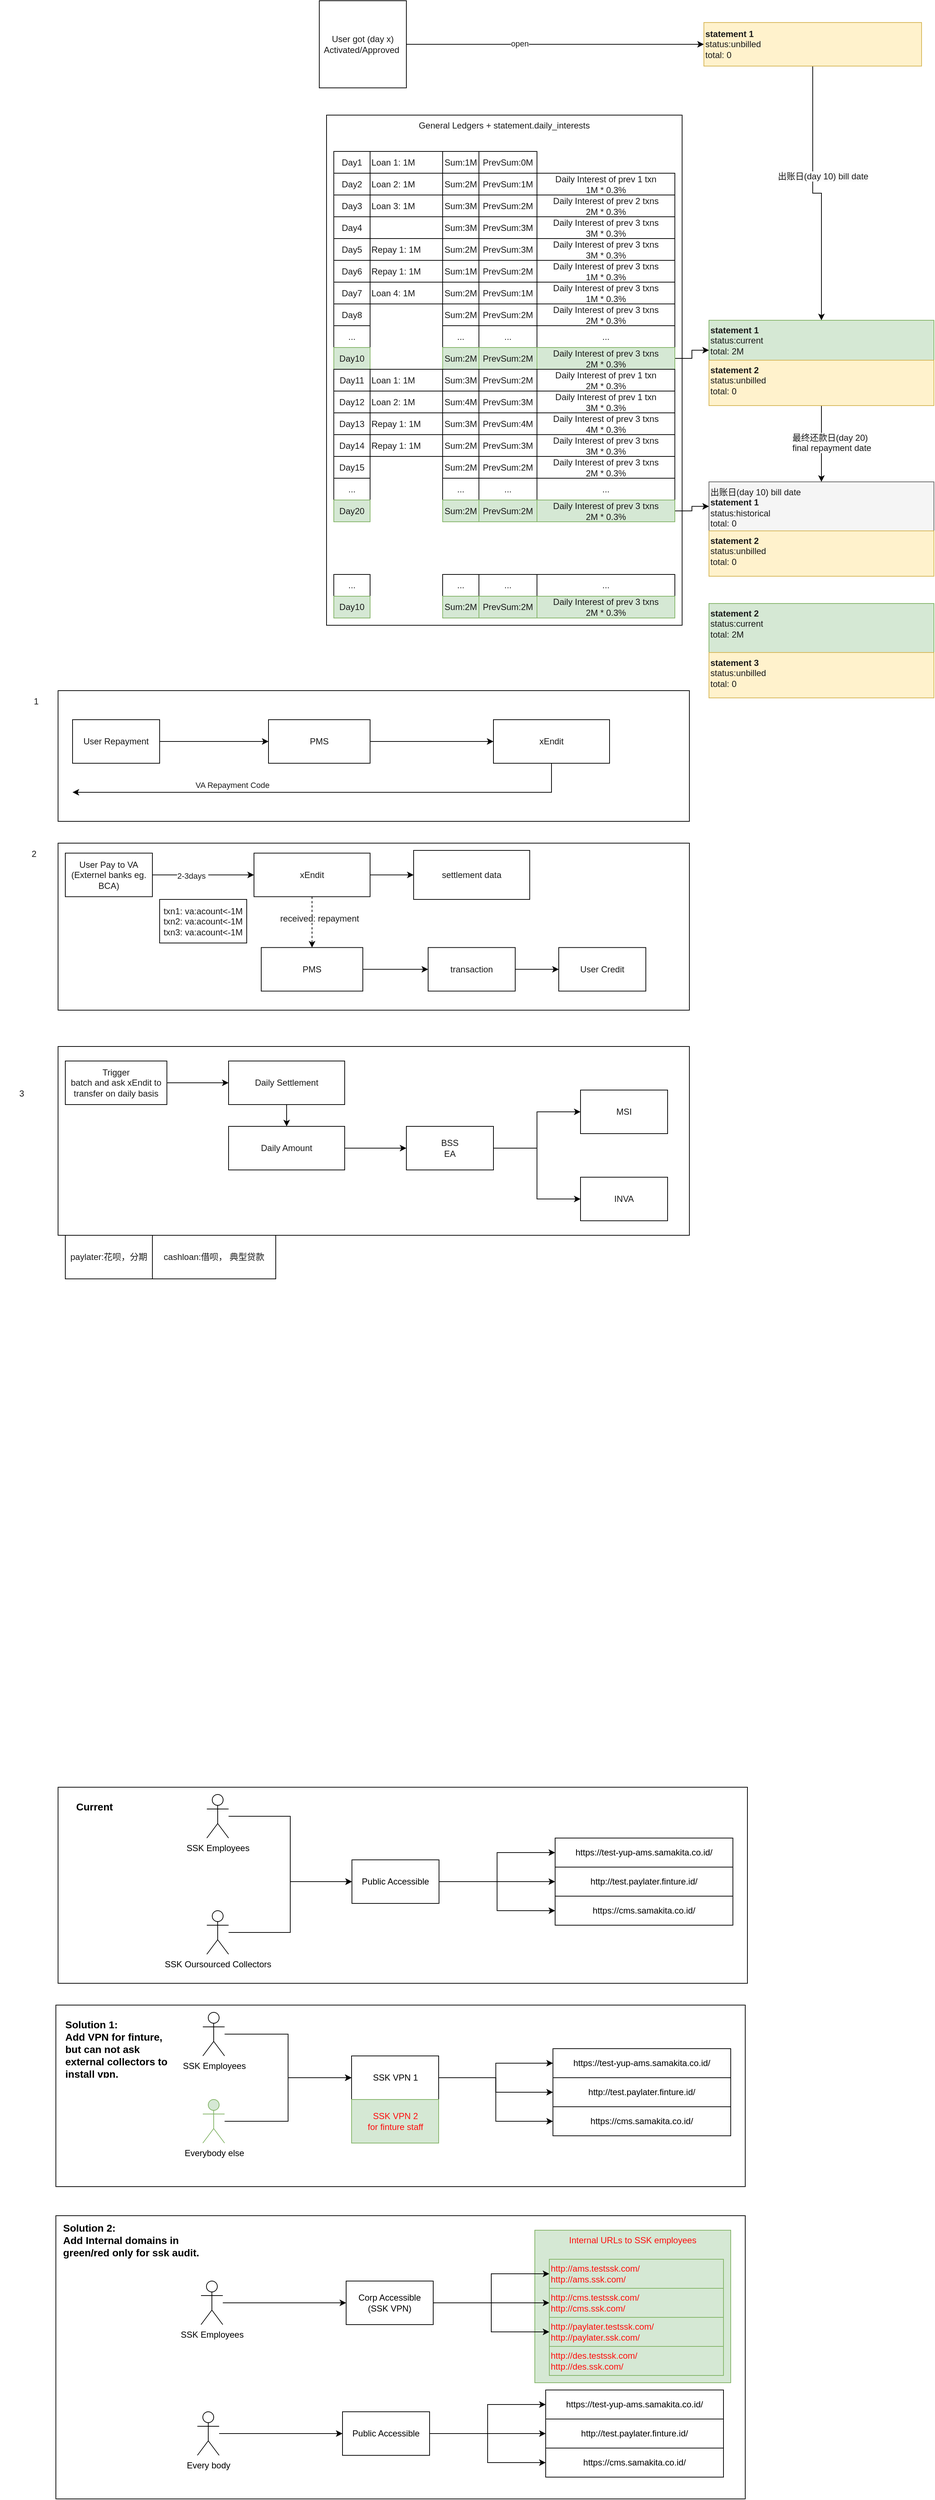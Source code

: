 <mxfile version="20.8.16" type="device"><diagram name="第 1 页" id="YEApqR5_GmRDQHJ61ETa"><mxGraphModel dx="1819" dy="674" grid="1" gridSize="10" guides="1" tooltips="1" connect="1" arrows="1" fold="1" page="1" pageScale="1" pageWidth="827" pageHeight="1169" math="0" shadow="0"><root><mxCell id="0"/><mxCell id="1" parent="0"/><mxCell id="aNzDeS0OT-54WsJPZR7f-44" value="" style="rounded=0;whiteSpace=wrap;html=1;" parent="1" vertex="1"><mxGeometry x="-383" y="3050" width="950" height="390" as="geometry"/></mxCell><mxCell id="aNzDeS0OT-54WsJPZR7f-43" value="" style="rounded=0;whiteSpace=wrap;html=1;" parent="1" vertex="1"><mxGeometry x="-383" y="2760" width="950" height="250" as="geometry"/></mxCell><mxCell id="aNzDeS0OT-54WsJPZR7f-42" value="" style="rounded=0;whiteSpace=wrap;html=1;" parent="1" vertex="1"><mxGeometry x="-380" y="2460" width="950" height="270" as="geometry"/></mxCell><mxCell id="aNzDeS0OT-54WsJPZR7f-20" value="&lt;font color=&quot;#ff0d0d&quot;&gt;Internal URLs to SSK employees&lt;/font&gt;" style="rounded=0;whiteSpace=wrap;html=1;verticalAlign=top;fillColor=#d5e8d4;strokeColor=#82b366;" parent="1" vertex="1"><mxGeometry x="277" y="3070" width="270" height="210" as="geometry"/></mxCell><mxCell id="EwHbNG8B8IP0iOQS-w7A-205" value="" style="rounded=0;whiteSpace=wrap;html=1;fontColor=#1A1A1A;" parent="1" vertex="1"><mxGeometry x="-380" y="1440" width="870" height="260" as="geometry"/></mxCell><mxCell id="EwHbNG8B8IP0iOQS-w7A-204" value="" style="rounded=0;whiteSpace=wrap;html=1;fontColor=#1A1A1A;" parent="1" vertex="1"><mxGeometry x="-380" y="1160" width="870" height="230" as="geometry"/></mxCell><mxCell id="EwHbNG8B8IP0iOQS-w7A-203" value="" style="rounded=0;whiteSpace=wrap;html=1;fontColor=#1A1A1A;" parent="1" vertex="1"><mxGeometry x="-380" y="950" width="870" height="180" as="geometry"/></mxCell><mxCell id="EwHbNG8B8IP0iOQS-w7A-64" value="General Ledgers +&amp;nbsp;statement.daily_interests" style="rounded=0;whiteSpace=wrap;html=1;verticalAlign=top;fontColor=#1A1A1A;" parent="1" vertex="1"><mxGeometry x="-10" y="157.5" width="490" height="702.5" as="geometry"/></mxCell><mxCell id="EwHbNG8B8IP0iOQS-w7A-1" value="Loan 1: 1M" style="rounded=0;whiteSpace=wrap;html=1;align=left;fontColor=#1A1A1A;" parent="1" vertex="1"><mxGeometry x="50" y="207.5" width="100" height="30" as="geometry"/></mxCell><mxCell id="EwHbNG8B8IP0iOQS-w7A-13" value="" style="edgeStyle=orthogonalEdgeStyle;rounded=0;orthogonalLoop=1;jettySize=auto;html=1;fontColor=#1A1A1A;" parent="1" source="EwHbNG8B8IP0iOQS-w7A-14" target="EwHbNG8B8IP0iOQS-w7A-15" edge="1"><mxGeometry relative="1" as="geometry"/></mxCell><mxCell id="EwHbNG8B8IP0iOQS-w7A-24" value="open" style="edgeLabel;html=1;align=center;verticalAlign=middle;resizable=0;points=[];fontColor=#1A1A1A;" parent="EwHbNG8B8IP0iOQS-w7A-13" vertex="1" connectable="0"><mxGeometry x="-0.24" y="1" relative="1" as="geometry"><mxPoint as="offset"/></mxGeometry></mxCell><mxCell id="EwHbNG8B8IP0iOQS-w7A-14" value="User got (day x) Activated/Approved&amp;nbsp;" style="rounded=0;whiteSpace=wrap;html=1;fontColor=#1A1A1A;" parent="1" vertex="1"><mxGeometry x="-20" width="120" height="120" as="geometry"/></mxCell><mxCell id="EwHbNG8B8IP0iOQS-w7A-157" style="edgeStyle=orthogonalEdgeStyle;rounded=0;orthogonalLoop=1;jettySize=auto;html=1;strokeWidth=1;fontColor=#1A1A1A;" parent="1" source="EwHbNG8B8IP0iOQS-w7A-15" target="EwHbNG8B8IP0iOQS-w7A-16" edge="1"><mxGeometry relative="1" as="geometry"/></mxCell><mxCell id="EwHbNG8B8IP0iOQS-w7A-15" value="&lt;b&gt;statement 1&lt;br&gt;&lt;/b&gt;status:unbilled&lt;br&gt;total: 0" style="whiteSpace=wrap;html=1;rounded=0;align=left;fillColor=#fff2cc;strokeColor=#d6b656;fontColor=#1A1A1A;" parent="1" vertex="1"><mxGeometry x="510" y="30" width="300" height="60" as="geometry"/></mxCell><mxCell id="EwHbNG8B8IP0iOQS-w7A-16" value="&lt;b&gt;statement 1&lt;/b&gt;&lt;br&gt;status:current&lt;br&gt;total: 2M" style="whiteSpace=wrap;html=1;rounded=0;align=left;verticalAlign=top;fillColor=#d5e8d4;strokeColor=#82b366;fontColor=#1A1A1A;" parent="1" vertex="1"><mxGeometry x="517" y="440" width="310" height="55" as="geometry"/></mxCell><mxCell id="EwHbNG8B8IP0iOQS-w7A-39" value="Loan 2: 1M" style="rounded=0;whiteSpace=wrap;html=1;align=left;fontColor=#1A1A1A;" parent="1" vertex="1"><mxGeometry x="50" y="237.5" width="100" height="30" as="geometry"/></mxCell><mxCell id="EwHbNG8B8IP0iOQS-w7A-40" value="Loan 3: 1M" style="rounded=0;whiteSpace=wrap;html=1;align=left;fontColor=#1A1A1A;" parent="1" vertex="1"><mxGeometry x="50" y="267.5" width="100" height="30" as="geometry"/></mxCell><mxCell id="EwHbNG8B8IP0iOQS-w7A-42" value="Daily Interest of prev 1 txn&lt;br&gt;1M * 0.3%" style="rounded=0;whiteSpace=wrap;html=1;fontColor=#1A1A1A;" parent="1" vertex="1"><mxGeometry x="280" y="237.5" width="190" height="30" as="geometry"/></mxCell><mxCell id="EwHbNG8B8IP0iOQS-w7A-43" value="Daily Interest of prev 2 txns&lt;br&gt;2M * 0.3%" style="rounded=0;whiteSpace=wrap;html=1;fontColor=#1A1A1A;" parent="1" vertex="1"><mxGeometry x="280" y="267.5" width="190" height="30" as="geometry"/></mxCell><mxCell id="EwHbNG8B8IP0iOQS-w7A-44" value="Daily Interest of prev 3 txns&lt;br&gt;3M * 0.3%" style="rounded=0;whiteSpace=wrap;html=1;fontColor=#1A1A1A;" parent="1" vertex="1"><mxGeometry x="280" y="297.5" width="190" height="30" as="geometry"/></mxCell><mxCell id="EwHbNG8B8IP0iOQS-w7A-45" value="Repay 1: 1M" style="rounded=0;whiteSpace=wrap;html=1;align=left;fontColor=#1A1A1A;" parent="1" vertex="1"><mxGeometry x="50" y="327.5" width="100" height="30" as="geometry"/></mxCell><mxCell id="EwHbNG8B8IP0iOQS-w7A-46" value="Daily Interest of prev 3 txns&lt;br&gt;3M * 0.3%" style="rounded=0;whiteSpace=wrap;html=1;fontColor=#1A1A1A;" parent="1" vertex="1"><mxGeometry x="280" y="327.5" width="190" height="30" as="geometry"/></mxCell><mxCell id="EwHbNG8B8IP0iOQS-w7A-47" value="Repay 1: 1M" style="rounded=0;whiteSpace=wrap;html=1;align=left;fontColor=#1A1A1A;" parent="1" vertex="1"><mxGeometry x="50" y="357.5" width="100" height="30" as="geometry"/></mxCell><mxCell id="EwHbNG8B8IP0iOQS-w7A-48" value="Daily Interest of prev 3 txns&lt;br&gt;1M * 0.3%" style="rounded=0;whiteSpace=wrap;html=1;fontColor=#1A1A1A;" parent="1" vertex="1"><mxGeometry x="280" y="357.5" width="190" height="30" as="geometry"/></mxCell><mxCell id="EwHbNG8B8IP0iOQS-w7A-49" value="Loan 4: 1M" style="rounded=0;whiteSpace=wrap;html=1;align=left;fontColor=#1A1A1A;" parent="1" vertex="1"><mxGeometry x="50" y="387.5" width="100" height="30" as="geometry"/></mxCell><mxCell id="EwHbNG8B8IP0iOQS-w7A-50" value="Daily Interest of prev 3 txns&lt;br&gt;1M * 0.3%" style="rounded=0;whiteSpace=wrap;html=1;fontColor=#1A1A1A;" parent="1" vertex="1"><mxGeometry x="280" y="387.5" width="190" height="30" as="geometry"/></mxCell><mxCell id="EwHbNG8B8IP0iOQS-w7A-51" value="Daily Interest of prev 3 txns&lt;br&gt;2M * 0.3%" style="rounded=0;whiteSpace=wrap;html=1;fontColor=#1A1A1A;" parent="1" vertex="1"><mxGeometry x="280" y="417.5" width="190" height="30" as="geometry"/></mxCell><mxCell id="EwHbNG8B8IP0iOQS-w7A-52" value="Day1" style="rounded=0;whiteSpace=wrap;html=1;fontColor=#1A1A1A;" parent="1" vertex="1"><mxGeometry y="207.5" width="50" height="30" as="geometry"/></mxCell><mxCell id="EwHbNG8B8IP0iOQS-w7A-53" value="Day2" style="rounded=0;whiteSpace=wrap;html=1;fontColor=#1A1A1A;" parent="1" vertex="1"><mxGeometry y="237.5" width="50" height="30" as="geometry"/></mxCell><mxCell id="EwHbNG8B8IP0iOQS-w7A-54" value="Day3" style="rounded=0;whiteSpace=wrap;html=1;fontColor=#1A1A1A;" parent="1" vertex="1"><mxGeometry y="267.5" width="50" height="30" as="geometry"/></mxCell><mxCell id="EwHbNG8B8IP0iOQS-w7A-57" value="Day4" style="rounded=0;whiteSpace=wrap;html=1;fontColor=#1A1A1A;" parent="1" vertex="1"><mxGeometry y="297.5" width="50" height="30" as="geometry"/></mxCell><mxCell id="EwHbNG8B8IP0iOQS-w7A-58" value="Day5" style="rounded=0;whiteSpace=wrap;html=1;fontColor=#1A1A1A;" parent="1" vertex="1"><mxGeometry y="327.5" width="50" height="30" as="geometry"/></mxCell><mxCell id="EwHbNG8B8IP0iOQS-w7A-59" value="Day6" style="rounded=0;whiteSpace=wrap;html=1;fontColor=#1A1A1A;" parent="1" vertex="1"><mxGeometry y="357.5" width="50" height="30" as="geometry"/></mxCell><mxCell id="EwHbNG8B8IP0iOQS-w7A-60" value="Day7" style="rounded=0;whiteSpace=wrap;html=1;fontColor=#1A1A1A;" parent="1" vertex="1"><mxGeometry y="387.5" width="50" height="30" as="geometry"/></mxCell><mxCell id="EwHbNG8B8IP0iOQS-w7A-61" value="Day8" style="rounded=0;whiteSpace=wrap;html=1;fontColor=#1A1A1A;" parent="1" vertex="1"><mxGeometry y="417.5" width="50" height="30" as="geometry"/></mxCell><mxCell id="EwHbNG8B8IP0iOQS-w7A-62" value="..." style="rounded=0;whiteSpace=wrap;html=1;fontColor=#1A1A1A;" parent="1" vertex="1"><mxGeometry x="280" y="447.5" width="190" height="30" as="geometry"/></mxCell><mxCell id="EwHbNG8B8IP0iOQS-w7A-63" value="..." style="rounded=0;whiteSpace=wrap;html=1;fontColor=#1A1A1A;" parent="1" vertex="1"><mxGeometry y="447.5" width="50" height="30" as="geometry"/></mxCell><mxCell id="EwHbNG8B8IP0iOQS-w7A-65" value="Sum:1M" style="rounded=0;whiteSpace=wrap;html=1;fontColor=#1A1A1A;" parent="1" vertex="1"><mxGeometry x="150" y="207.5" width="50" height="30" as="geometry"/></mxCell><mxCell id="EwHbNG8B8IP0iOQS-w7A-66" value="Sum:2M" style="rounded=0;whiteSpace=wrap;html=1;fontColor=#1A1A1A;" parent="1" vertex="1"><mxGeometry x="150" y="237.5" width="50" height="30" as="geometry"/></mxCell><mxCell id="EwHbNG8B8IP0iOQS-w7A-67" value="Sum:3M" style="rounded=0;whiteSpace=wrap;html=1;fontColor=#1A1A1A;" parent="1" vertex="1"><mxGeometry x="150" y="267.5" width="50" height="30" as="geometry"/></mxCell><mxCell id="EwHbNG8B8IP0iOQS-w7A-68" value="Sum:2M" style="rounded=0;whiteSpace=wrap;html=1;fontColor=#1A1A1A;" parent="1" vertex="1"><mxGeometry x="150" y="327.5" width="50" height="30" as="geometry"/></mxCell><mxCell id="EwHbNG8B8IP0iOQS-w7A-69" value="Sum:1M" style="rounded=0;whiteSpace=wrap;html=1;fontColor=#1A1A1A;" parent="1" vertex="1"><mxGeometry x="150" y="357.5" width="50" height="30" as="geometry"/></mxCell><mxCell id="EwHbNG8B8IP0iOQS-w7A-70" value="Sum:2M" style="rounded=0;whiteSpace=wrap;html=1;fontColor=#1A1A1A;" parent="1" vertex="1"><mxGeometry x="150" y="387.5" width="50" height="30" as="geometry"/></mxCell><mxCell id="EwHbNG8B8IP0iOQS-w7A-71" value="PrevSum:1M" style="rounded=0;whiteSpace=wrap;html=1;fontColor=#1A1A1A;" parent="1" vertex="1"><mxGeometry x="200" y="237.5" width="80" height="30" as="geometry"/></mxCell><mxCell id="EwHbNG8B8IP0iOQS-w7A-72" value="PrevSum:0M" style="rounded=0;whiteSpace=wrap;html=1;fontColor=#1A1A1A;" parent="1" vertex="1"><mxGeometry x="200" y="207.5" width="80" height="30" as="geometry"/></mxCell><mxCell id="EwHbNG8B8IP0iOQS-w7A-73" value="PrevSum:2M" style="rounded=0;whiteSpace=wrap;html=1;fontColor=#1A1A1A;" parent="1" vertex="1"><mxGeometry x="200" y="267.5" width="80" height="30" as="geometry"/></mxCell><mxCell id="EwHbNG8B8IP0iOQS-w7A-74" value="PrevSum:3M" style="rounded=0;whiteSpace=wrap;html=1;fontColor=#1A1A1A;" parent="1" vertex="1"><mxGeometry x="200" y="297.5" width="80" height="30" as="geometry"/></mxCell><mxCell id="EwHbNG8B8IP0iOQS-w7A-75" value="PrevSum:3M" style="rounded=0;whiteSpace=wrap;html=1;fontColor=#1A1A1A;" parent="1" vertex="1"><mxGeometry x="200" y="327.5" width="80" height="30" as="geometry"/></mxCell><mxCell id="EwHbNG8B8IP0iOQS-w7A-76" value="PrevSum:2M" style="rounded=0;whiteSpace=wrap;html=1;fontColor=#1A1A1A;" parent="1" vertex="1"><mxGeometry x="200" y="357.5" width="80" height="30" as="geometry"/></mxCell><mxCell id="EwHbNG8B8IP0iOQS-w7A-77" value="PrevSum:1M" style="rounded=0;whiteSpace=wrap;html=1;fontColor=#1A1A1A;" parent="1" vertex="1"><mxGeometry x="200" y="387.5" width="80" height="30" as="geometry"/></mxCell><mxCell id="EwHbNG8B8IP0iOQS-w7A-78" value="Sum:2M" style="rounded=0;whiteSpace=wrap;html=1;fontColor=#1A1A1A;" parent="1" vertex="1"><mxGeometry x="150" y="417.5" width="50" height="30" as="geometry"/></mxCell><mxCell id="EwHbNG8B8IP0iOQS-w7A-79" value="..." style="rounded=0;whiteSpace=wrap;html=1;fontColor=#1A1A1A;" parent="1" vertex="1"><mxGeometry x="150" y="447.5" width="50" height="30" as="geometry"/></mxCell><mxCell id="EwHbNG8B8IP0iOQS-w7A-80" value="PrevSum:2M" style="rounded=0;whiteSpace=wrap;html=1;fontColor=#1A1A1A;" parent="1" vertex="1"><mxGeometry x="200" y="417.5" width="80" height="30" as="geometry"/></mxCell><mxCell id="EwHbNG8B8IP0iOQS-w7A-81" value="..." style="rounded=0;whiteSpace=wrap;html=1;fontColor=#1A1A1A;" parent="1" vertex="1"><mxGeometry x="200" y="447.5" width="80" height="30" as="geometry"/></mxCell><mxCell id="EwHbNG8B8IP0iOQS-w7A-82" value="Sum:3M" style="rounded=0;whiteSpace=wrap;html=1;fontColor=#1A1A1A;" parent="1" vertex="1"><mxGeometry x="150" y="297.5" width="50" height="30" as="geometry"/></mxCell><mxCell id="EwHbNG8B8IP0iOQS-w7A-88" style="edgeStyle=orthogonalEdgeStyle;rounded=0;orthogonalLoop=1;jettySize=auto;html=1;entryX=0;entryY=0.75;entryDx=0;entryDy=0;strokeWidth=1;fontColor=#1A1A1A;" parent="1" source="EwHbNG8B8IP0iOQS-w7A-83" target="EwHbNG8B8IP0iOQS-w7A-16" edge="1"><mxGeometry relative="1" as="geometry"/></mxCell><mxCell id="EwHbNG8B8IP0iOQS-w7A-83" value="Daily Interest of prev 3 txns&lt;br&gt;2M * 0.3%" style="rounded=0;whiteSpace=wrap;html=1;fillColor=#d5e8d4;strokeColor=#82b366;fontColor=#1A1A1A;" parent="1" vertex="1"><mxGeometry x="280" y="477.5" width="190" height="30" as="geometry"/></mxCell><mxCell id="EwHbNG8B8IP0iOQS-w7A-84" value="Day10" style="rounded=0;whiteSpace=wrap;html=1;fillColor=#d5e8d4;strokeColor=#82b366;fontColor=#1A1A1A;" parent="1" vertex="1"><mxGeometry y="477.5" width="50" height="30" as="geometry"/></mxCell><mxCell id="EwHbNG8B8IP0iOQS-w7A-85" value="Sum:2M" style="rounded=0;whiteSpace=wrap;html=1;fillColor=#d5e8d4;strokeColor=#82b366;fontColor=#1A1A1A;" parent="1" vertex="1"><mxGeometry x="150" y="477.5" width="50" height="30" as="geometry"/></mxCell><mxCell id="EwHbNG8B8IP0iOQS-w7A-86" value="PrevSum:2M" style="rounded=0;whiteSpace=wrap;html=1;fillColor=#d5e8d4;strokeColor=#82b366;fontColor=#1A1A1A;" parent="1" vertex="1"><mxGeometry x="200" y="477.5" width="80" height="30" as="geometry"/></mxCell><mxCell id="EwHbNG8B8IP0iOQS-w7A-158" style="edgeStyle=orthogonalEdgeStyle;rounded=0;orthogonalLoop=1;jettySize=auto;html=1;entryX=0.5;entryY=0;entryDx=0;entryDy=0;strokeWidth=1;fontColor=#1A1A1A;" parent="1" source="EwHbNG8B8IP0iOQS-w7A-87" target="EwHbNG8B8IP0iOQS-w7A-153" edge="1"><mxGeometry relative="1" as="geometry"/></mxCell><mxCell id="EwHbNG8B8IP0iOQS-w7A-87" value="&lt;b&gt;statement 2&lt;/b&gt;&lt;br&gt;status:unbilled&lt;br&gt;total: 0" style="whiteSpace=wrap;html=1;rounded=0;align=left;verticalAlign=top;fillColor=#fff2cc;strokeColor=#d6b656;fontColor=#1A1A1A;" parent="1" vertex="1"><mxGeometry x="517" y="495" width="310" height="62.5" as="geometry"/></mxCell><mxCell id="EwHbNG8B8IP0iOQS-w7A-89" value="Loan 1: 1M" style="rounded=0;whiteSpace=wrap;html=1;align=left;fontColor=#1A1A1A;" parent="1" vertex="1"><mxGeometry x="50" y="507.5" width="100" height="30" as="geometry"/></mxCell><mxCell id="EwHbNG8B8IP0iOQS-w7A-90" value="Loan 2: 1M" style="rounded=0;whiteSpace=wrap;html=1;align=left;fontColor=#1A1A1A;" parent="1" vertex="1"><mxGeometry x="50" y="537.5" width="100" height="30" as="geometry"/></mxCell><mxCell id="EwHbNG8B8IP0iOQS-w7A-92" value="Daily Interest of prev 1 txn&lt;br&gt;3M * 0.3%" style="rounded=0;whiteSpace=wrap;html=1;fontColor=#1A1A1A;" parent="1" vertex="1"><mxGeometry x="280" y="537.5" width="190" height="30" as="geometry"/></mxCell><mxCell id="EwHbNG8B8IP0iOQS-w7A-95" value="Repay 1: 1M" style="rounded=0;whiteSpace=wrap;html=1;align=left;fontColor=#1A1A1A;" parent="1" vertex="1"><mxGeometry x="50" y="567.5" width="100" height="30" as="geometry"/></mxCell><mxCell id="EwHbNG8B8IP0iOQS-w7A-96" value="Daily Interest of prev 3 txns&lt;br&gt;4M * 0.3%" style="rounded=0;whiteSpace=wrap;html=1;fontColor=#1A1A1A;" parent="1" vertex="1"><mxGeometry x="280" y="567.5" width="190" height="30" as="geometry"/></mxCell><mxCell id="EwHbNG8B8IP0iOQS-w7A-97" value="Repay 1: 1M" style="rounded=0;whiteSpace=wrap;html=1;align=left;fontColor=#1A1A1A;" parent="1" vertex="1"><mxGeometry x="50" y="597.5" width="100" height="30" as="geometry"/></mxCell><mxCell id="EwHbNG8B8IP0iOQS-w7A-98" value="Daily Interest of prev 3 txns&lt;br&gt;3M * 0.3%" style="rounded=0;whiteSpace=wrap;html=1;fontColor=#1A1A1A;" parent="1" vertex="1"><mxGeometry x="280" y="597.5" width="190" height="30" as="geometry"/></mxCell><mxCell id="EwHbNG8B8IP0iOQS-w7A-102" value="Day11" style="rounded=0;whiteSpace=wrap;html=1;fontColor=#1A1A1A;" parent="1" vertex="1"><mxGeometry y="507.5" width="50" height="30" as="geometry"/></mxCell><mxCell id="EwHbNG8B8IP0iOQS-w7A-103" value="Day12" style="rounded=0;whiteSpace=wrap;html=1;fontColor=#1A1A1A;" parent="1" vertex="1"><mxGeometry y="537.5" width="50" height="30" as="geometry"/></mxCell><mxCell id="EwHbNG8B8IP0iOQS-w7A-106" value="Day13" style="rounded=0;whiteSpace=wrap;html=1;fontColor=#1A1A1A;" parent="1" vertex="1"><mxGeometry y="567.5" width="50" height="30" as="geometry"/></mxCell><mxCell id="EwHbNG8B8IP0iOQS-w7A-107" value="Day14" style="rounded=0;whiteSpace=wrap;html=1;fontColor=#1A1A1A;" parent="1" vertex="1"><mxGeometry y="597.5" width="50" height="30" as="geometry"/></mxCell><mxCell id="EwHbNG8B8IP0iOQS-w7A-112" value="Sum:3M" style="rounded=0;whiteSpace=wrap;html=1;fontColor=#1A1A1A;" parent="1" vertex="1"><mxGeometry x="150" y="507.5" width="50" height="30" as="geometry"/></mxCell><mxCell id="EwHbNG8B8IP0iOQS-w7A-113" value="Sum:4M" style="rounded=0;whiteSpace=wrap;html=1;fontColor=#1A1A1A;" parent="1" vertex="1"><mxGeometry x="150" y="537.5" width="50" height="30" as="geometry"/></mxCell><mxCell id="EwHbNG8B8IP0iOQS-w7A-115" value="Sum:3M" style="rounded=0;whiteSpace=wrap;html=1;fontColor=#1A1A1A;" parent="1" vertex="1"><mxGeometry x="150" y="567.5" width="50" height="30" as="geometry"/></mxCell><mxCell id="EwHbNG8B8IP0iOQS-w7A-116" value="Sum:2M" style="rounded=0;whiteSpace=wrap;html=1;fontColor=#1A1A1A;" parent="1" vertex="1"><mxGeometry x="150" y="597.5" width="50" height="30" as="geometry"/></mxCell><mxCell id="EwHbNG8B8IP0iOQS-w7A-118" value="PrevSum:3M" style="rounded=0;whiteSpace=wrap;html=1;fontColor=#1A1A1A;" parent="1" vertex="1"><mxGeometry x="200" y="537.5" width="80" height="30" as="geometry"/></mxCell><mxCell id="EwHbNG8B8IP0iOQS-w7A-119" value="PrevSum:2M" style="rounded=0;whiteSpace=wrap;html=1;fontColor=#1A1A1A;" parent="1" vertex="1"><mxGeometry x="200" y="507.5" width="80" height="30" as="geometry"/></mxCell><mxCell id="EwHbNG8B8IP0iOQS-w7A-122" value="PrevSum:4M" style="rounded=0;whiteSpace=wrap;html=1;fontColor=#1A1A1A;" parent="1" vertex="1"><mxGeometry x="200" y="567.5" width="80" height="30" as="geometry"/></mxCell><mxCell id="EwHbNG8B8IP0iOQS-w7A-123" value="PrevSum:3M" style="rounded=0;whiteSpace=wrap;html=1;fontColor=#1A1A1A;" parent="1" vertex="1"><mxGeometry x="200" y="597.5" width="80" height="30" as="geometry"/></mxCell><mxCell id="EwHbNG8B8IP0iOQS-w7A-134" value="Daily Interest of prev 1 txn&lt;br&gt;2M * 0.3%" style="rounded=0;whiteSpace=wrap;html=1;fontColor=#1A1A1A;" parent="1" vertex="1"><mxGeometry x="280" y="507.5" width="190" height="30" as="geometry"/></mxCell><mxCell id="EwHbNG8B8IP0iOQS-w7A-135" value="Day15" style="rounded=0;whiteSpace=wrap;html=1;fontColor=#1A1A1A;" parent="1" vertex="1"><mxGeometry y="627.5" width="50" height="30" as="geometry"/></mxCell><mxCell id="EwHbNG8B8IP0iOQS-w7A-136" value="Daily Interest of prev 3 txns&lt;br&gt;2M * 0.3%" style="rounded=0;whiteSpace=wrap;html=1;fontColor=#1A1A1A;" parent="1" vertex="1"><mxGeometry x="280" y="627.5" width="190" height="30" as="geometry"/></mxCell><mxCell id="EwHbNG8B8IP0iOQS-w7A-137" value="Sum:2M" style="rounded=0;whiteSpace=wrap;html=1;fontColor=#1A1A1A;" parent="1" vertex="1"><mxGeometry x="150" y="627.5" width="50" height="30" as="geometry"/></mxCell><mxCell id="EwHbNG8B8IP0iOQS-w7A-138" value="PrevSum:2M" style="rounded=0;whiteSpace=wrap;html=1;fontColor=#1A1A1A;" parent="1" vertex="1"><mxGeometry x="200" y="627.5" width="80" height="30" as="geometry"/></mxCell><mxCell id="EwHbNG8B8IP0iOQS-w7A-143" value="..." style="rounded=0;whiteSpace=wrap;html=1;fontColor=#1A1A1A;" parent="1" vertex="1"><mxGeometry x="280" y="657.5" width="190" height="30" as="geometry"/></mxCell><mxCell id="EwHbNG8B8IP0iOQS-w7A-144" value="..." style="rounded=0;whiteSpace=wrap;html=1;fontColor=#1A1A1A;" parent="1" vertex="1"><mxGeometry y="657.5" width="50" height="30" as="geometry"/></mxCell><mxCell id="EwHbNG8B8IP0iOQS-w7A-145" value="..." style="rounded=0;whiteSpace=wrap;html=1;fontColor=#1A1A1A;" parent="1" vertex="1"><mxGeometry x="150" y="657.5" width="50" height="30" as="geometry"/></mxCell><mxCell id="EwHbNG8B8IP0iOQS-w7A-146" value="..." style="rounded=0;whiteSpace=wrap;html=1;fontColor=#1A1A1A;" parent="1" vertex="1"><mxGeometry x="200" y="657.5" width="80" height="30" as="geometry"/></mxCell><mxCell id="EwHbNG8B8IP0iOQS-w7A-154" style="edgeStyle=orthogonalEdgeStyle;rounded=0;orthogonalLoop=1;jettySize=auto;html=1;entryX=0;entryY=0.5;entryDx=0;entryDy=0;strokeWidth=1;fontColor=#1A1A1A;" parent="1" source="EwHbNG8B8IP0iOQS-w7A-147" target="EwHbNG8B8IP0iOQS-w7A-153" edge="1"><mxGeometry relative="1" as="geometry"/></mxCell><mxCell id="EwHbNG8B8IP0iOQS-w7A-147" value="Daily Interest of prev 3 txns&lt;br&gt;2M * 0.3%" style="rounded=0;whiteSpace=wrap;html=1;fillColor=#d5e8d4;strokeColor=#82b366;fontColor=#1A1A1A;" parent="1" vertex="1"><mxGeometry x="280" y="687.5" width="190" height="30" as="geometry"/></mxCell><mxCell id="EwHbNG8B8IP0iOQS-w7A-148" value="Day20" style="rounded=0;whiteSpace=wrap;html=1;fillColor=#d5e8d4;strokeColor=#82b366;fontColor=#1A1A1A;" parent="1" vertex="1"><mxGeometry y="687.5" width="50" height="30" as="geometry"/></mxCell><mxCell id="EwHbNG8B8IP0iOQS-w7A-149" value="Sum:2M" style="rounded=0;whiteSpace=wrap;html=1;fillColor=#d5e8d4;strokeColor=#82b366;fontColor=#1A1A1A;" parent="1" vertex="1"><mxGeometry x="150" y="687.5" width="50" height="30" as="geometry"/></mxCell><mxCell id="EwHbNG8B8IP0iOQS-w7A-150" value="PrevSum:2M" style="rounded=0;whiteSpace=wrap;html=1;fillColor=#d5e8d4;strokeColor=#82b366;fontColor=#1A1A1A;" parent="1" vertex="1"><mxGeometry x="200" y="687.5" width="80" height="30" as="geometry"/></mxCell><mxCell id="EwHbNG8B8IP0iOQS-w7A-151" value="&lt;b&gt;statement 2&lt;/b&gt;&lt;br&gt;status:current&lt;br&gt;total: 2M" style="whiteSpace=wrap;html=1;rounded=0;align=left;verticalAlign=top;fillColor=#d5e8d4;strokeColor=#82b366;fontColor=#1A1A1A;" parent="1" vertex="1"><mxGeometry x="517" y="830" width="310" height="67.5" as="geometry"/></mxCell><mxCell id="EwHbNG8B8IP0iOQS-w7A-152" value="&lt;b&gt;statement 3&lt;/b&gt;&lt;br&gt;status:unbilled&lt;br&gt;total: 0" style="whiteSpace=wrap;html=1;rounded=0;align=left;verticalAlign=top;fillColor=#fff2cc;strokeColor=#d6b656;fontColor=#1A1A1A;" parent="1" vertex="1"><mxGeometry x="517" y="897.5" width="310" height="62.5" as="geometry"/></mxCell><mxCell id="EwHbNG8B8IP0iOQS-w7A-153" value="出账日(day 10)&amp;nbsp;&lt;span style=&quot;text-align: center;&quot;&gt;bill date&lt;br&gt;&lt;/span&gt;&lt;b&gt;statement 1&lt;/b&gt;&lt;br&gt;status:historical&lt;br&gt;total: 0" style="whiteSpace=wrap;html=1;rounded=0;align=left;verticalAlign=top;fillColor=#f5f5f5;fontColor=#1A1A1A;strokeColor=#666666;" parent="1" vertex="1"><mxGeometry x="517" y="662.5" width="310" height="67.5" as="geometry"/></mxCell><mxCell id="EwHbNG8B8IP0iOQS-w7A-155" value="&lt;span style=&quot;font-family: Helvetica; font-size: 12px; font-style: normal; font-variant-ligatures: normal; font-variant-caps: normal; font-weight: 400; letter-spacing: normal; orphans: 2; text-align: center; text-indent: 0px; text-transform: none; widows: 2; word-spacing: 0px; -webkit-text-stroke-width: 0px; background-color: rgb(251, 251, 251); text-decoration-thickness: initial; text-decoration-style: initial; text-decoration-color: initial; float: none; display: inline !important;&quot;&gt;最终还款日(day 20)&lt;/span&gt;&lt;br style=&quot;border-color: var(--border-color); font-family: Helvetica; font-size: 12px; font-style: normal; font-variant-ligatures: normal; font-variant-caps: normal; font-weight: 400; letter-spacing: normal; orphans: 2; text-align: center; text-indent: 0px; text-transform: none; widows: 2; word-spacing: 0px; -webkit-text-stroke-width: 0px; background-color: rgb(251, 251, 251); text-decoration-thickness: initial; text-decoration-style: initial; text-decoration-color: initial;&quot;&gt;&lt;span style=&quot;font-family: Helvetica; font-size: 12px; font-style: normal; font-variant-ligatures: normal; font-variant-caps: normal; font-weight: 400; letter-spacing: normal; orphans: 2; text-align: center; text-indent: 0px; text-transform: none; widows: 2; word-spacing: 0px; -webkit-text-stroke-width: 0px; background-color: rgb(251, 251, 251); text-decoration-thickness: initial; text-decoration-style: initial; text-decoration-color: initial; float: none; display: inline !important;&quot;&gt;final repayment date&lt;/span&gt;" style="text;whiteSpace=wrap;html=1;fontColor=#1A1A1A;" parent="1" vertex="1"><mxGeometry x="630" y="587.5" width="140" height="50" as="geometry"/></mxCell><mxCell id="EwHbNG8B8IP0iOQS-w7A-156" value="&lt;span style=&quot;font-family: Helvetica; font-size: 12px; font-style: normal; font-variant-ligatures: normal; font-variant-caps: normal; font-weight: 400; letter-spacing: normal; orphans: 2; text-align: left; text-indent: 0px; text-transform: none; widows: 2; word-spacing: 0px; -webkit-text-stroke-width: 0px; background-color: rgb(251, 251, 251); text-decoration-thickness: initial; text-decoration-style: initial; text-decoration-color: initial; float: none; display: inline !important;&quot;&gt;出账日(day 10)&amp;nbsp;&lt;/span&gt;&lt;span style=&quot;border-color: var(--border-color); font-family: Helvetica; font-size: 12px; font-style: normal; font-variant-ligatures: normal; font-variant-caps: normal; font-weight: 400; letter-spacing: normal; orphans: 2; text-indent: 0px; text-transform: none; widows: 2; word-spacing: 0px; -webkit-text-stroke-width: 0px; background-color: rgb(251, 251, 251); text-decoration-thickness: initial; text-decoration-style: initial; text-decoration-color: initial; text-align: center;&quot;&gt;bill date&lt;/span&gt;" style="text;whiteSpace=wrap;html=1;fontColor=#1A1A1A;" parent="1" vertex="1"><mxGeometry x="610" y="227.5" width="160" height="40" as="geometry"/></mxCell><mxCell id="EwHbNG8B8IP0iOQS-w7A-172" style="edgeStyle=orthogonalEdgeStyle;rounded=0;orthogonalLoop=1;jettySize=auto;html=1;entryX=0.5;entryY=0;entryDx=0;entryDy=0;strokeWidth=1;fontColor=#1A1A1A;dashed=1;" parent="1" source="EwHbNG8B8IP0iOQS-w7A-159" target="EwHbNG8B8IP0iOQS-w7A-169" edge="1"><mxGeometry relative="1" as="geometry"/></mxCell><mxCell id="EwHbNG8B8IP0iOQS-w7A-178" style="edgeStyle=orthogonalEdgeStyle;rounded=0;orthogonalLoop=1;jettySize=auto;html=1;entryX=0;entryY=0.5;entryDx=0;entryDy=0;strokeWidth=1;fontColor=#1A1A1A;" parent="1" source="EwHbNG8B8IP0iOQS-w7A-159" target="EwHbNG8B8IP0iOQS-w7A-177" edge="1"><mxGeometry relative="1" as="geometry"/></mxCell><mxCell id="EwHbNG8B8IP0iOQS-w7A-159" value="xEndit" style="rounded=0;whiteSpace=wrap;html=1;fontColor=#1A1A1A;" parent="1" vertex="1"><mxGeometry x="-110" y="1173.75" width="160" height="60" as="geometry"/></mxCell><mxCell id="EwHbNG8B8IP0iOQS-w7A-201" style="edgeStyle=orthogonalEdgeStyle;rounded=0;orthogonalLoop=1;jettySize=auto;html=1;entryX=0;entryY=0.5;entryDx=0;entryDy=0;strokeWidth=1;fontColor=#1A1A1A;" parent="1" source="EwHbNG8B8IP0iOQS-w7A-160" target="EwHbNG8B8IP0iOQS-w7A-162" edge="1"><mxGeometry relative="1" as="geometry"/></mxCell><mxCell id="EwHbNG8B8IP0iOQS-w7A-202" style="edgeStyle=orthogonalEdgeStyle;rounded=0;orthogonalLoop=1;jettySize=auto;html=1;entryX=0;entryY=0.5;entryDx=0;entryDy=0;strokeWidth=1;fontColor=#1A1A1A;" parent="1" source="EwHbNG8B8IP0iOQS-w7A-160" target="EwHbNG8B8IP0iOQS-w7A-164" edge="1"><mxGeometry relative="1" as="geometry"/></mxCell><mxCell id="EwHbNG8B8IP0iOQS-w7A-160" value="BSS&lt;br&gt;EA" style="whiteSpace=wrap;html=1;fontColor=#1A1A1A;rounded=0;" parent="1" vertex="1"><mxGeometry x="100" y="1550" width="120" height="60" as="geometry"/></mxCell><mxCell id="EwHbNG8B8IP0iOQS-w7A-162" value="MSI" style="whiteSpace=wrap;html=1;fontColor=#1A1A1A;rounded=0;" parent="1" vertex="1"><mxGeometry x="340" y="1500" width="120" height="60" as="geometry"/></mxCell><mxCell id="EwHbNG8B8IP0iOQS-w7A-164" value="INVA" style="whiteSpace=wrap;html=1;fontColor=#1A1A1A;rounded=0;" parent="1" vertex="1"><mxGeometry x="340" y="1620" width="120" height="60" as="geometry"/></mxCell><mxCell id="EwHbNG8B8IP0iOQS-w7A-167" style="edgeStyle=orthogonalEdgeStyle;rounded=0;orthogonalLoop=1;jettySize=auto;html=1;entryX=0;entryY=0.5;entryDx=0;entryDy=0;strokeWidth=1;fontColor=#1A1A1A;" parent="1" source="EwHbNG8B8IP0iOQS-w7A-166" target="EwHbNG8B8IP0iOQS-w7A-159" edge="1"><mxGeometry relative="1" as="geometry"/></mxCell><mxCell id="EwHbNG8B8IP0iOQS-w7A-192" value="2-3days&amp;nbsp;" style="edgeLabel;html=1;align=center;verticalAlign=middle;resizable=0;points=[];fontColor=#1A1A1A;" parent="EwHbNG8B8IP0iOQS-w7A-167" vertex="1" connectable="0"><mxGeometry x="-0.219" y="-1" relative="1" as="geometry"><mxPoint as="offset"/></mxGeometry></mxCell><mxCell id="EwHbNG8B8IP0iOQS-w7A-166" value="User Pay to VA (Externel banks eg. BCA)" style="rounded=0;whiteSpace=wrap;html=1;fontColor=#1A1A1A;" parent="1" vertex="1"><mxGeometry x="-370" y="1173.75" width="120" height="60" as="geometry"/></mxCell><mxCell id="EwHbNG8B8IP0iOQS-w7A-194" value="" style="edgeStyle=orthogonalEdgeStyle;rounded=0;orthogonalLoop=1;jettySize=auto;html=1;strokeWidth=1;fontColor=#1A1A1A;" parent="1" source="EwHbNG8B8IP0iOQS-w7A-169" target="EwHbNG8B8IP0iOQS-w7A-193" edge="1"><mxGeometry relative="1" as="geometry"/></mxCell><mxCell id="EwHbNG8B8IP0iOQS-w7A-169" value="PMS" style="rounded=0;whiteSpace=wrap;html=1;fontColor=#1A1A1A;" parent="1" vertex="1"><mxGeometry x="-100" y="1303.75" width="140" height="60" as="geometry"/></mxCell><mxCell id="EwHbNG8B8IP0iOQS-w7A-173" value="received: repayment" style="text;html=1;align=center;verticalAlign=middle;resizable=0;points=[];autosize=1;strokeColor=none;fillColor=none;fontColor=#1A1A1A;" parent="1" vertex="1"><mxGeometry x="-85" y="1248.75" width="130" height="30" as="geometry"/></mxCell><mxCell id="EwHbNG8B8IP0iOQS-w7A-199" style="edgeStyle=orthogonalEdgeStyle;rounded=0;orthogonalLoop=1;jettySize=auto;html=1;entryX=0;entryY=0.5;entryDx=0;entryDy=0;strokeWidth=1;fontColor=#1A1A1A;" parent="1" source="EwHbNG8B8IP0iOQS-w7A-176" target="EwHbNG8B8IP0iOQS-w7A-179" edge="1"><mxGeometry relative="1" as="geometry"/></mxCell><mxCell id="EwHbNG8B8IP0iOQS-w7A-176" value="Trigger&lt;br&gt;batch and ask xEndit to transfer on daily basis" style="rounded=0;whiteSpace=wrap;html=1;fontColor=#1A1A1A;" parent="1" vertex="1"><mxGeometry x="-370" y="1460" width="140" height="60" as="geometry"/></mxCell><mxCell id="EwHbNG8B8IP0iOQS-w7A-177" value="settlement data" style="rounded=0;whiteSpace=wrap;html=1;fontColor=#1A1A1A;" parent="1" vertex="1"><mxGeometry x="110" y="1170" width="160" height="67.5" as="geometry"/></mxCell><mxCell id="EwHbNG8B8IP0iOQS-w7A-181" style="edgeStyle=orthogonalEdgeStyle;rounded=0;orthogonalLoop=1;jettySize=auto;html=1;entryX=0;entryY=0.5;entryDx=0;entryDy=0;strokeWidth=1;fontColor=#1A1A1A;exitX=1;exitY=0.5;exitDx=0;exitDy=0;" parent="1" source="EwHbNG8B8IP0iOQS-w7A-198" target="EwHbNG8B8IP0iOQS-w7A-160" edge="1"><mxGeometry relative="1" as="geometry"/></mxCell><mxCell id="EwHbNG8B8IP0iOQS-w7A-200" style="edgeStyle=orthogonalEdgeStyle;rounded=0;orthogonalLoop=1;jettySize=auto;html=1;entryX=0.5;entryY=0;entryDx=0;entryDy=0;strokeWidth=1;fontColor=#1A1A1A;" parent="1" source="EwHbNG8B8IP0iOQS-w7A-179" target="EwHbNG8B8IP0iOQS-w7A-198" edge="1"><mxGeometry relative="1" as="geometry"/></mxCell><mxCell id="EwHbNG8B8IP0iOQS-w7A-179" value="Daily Settlement" style="rounded=0;whiteSpace=wrap;html=1;fontColor=#1A1A1A;" parent="1" vertex="1"><mxGeometry x="-145" y="1460" width="160" height="60" as="geometry"/></mxCell><mxCell id="EwHbNG8B8IP0iOQS-w7A-187" style="edgeStyle=orthogonalEdgeStyle;rounded=0;orthogonalLoop=1;jettySize=auto;html=1;entryX=0;entryY=0.5;entryDx=0;entryDy=0;strokeWidth=1;fontColor=#1A1A1A;" parent="1" source="EwHbNG8B8IP0iOQS-w7A-185" target="EwHbNG8B8IP0iOQS-w7A-186" edge="1"><mxGeometry relative="1" as="geometry"/></mxCell><mxCell id="EwHbNG8B8IP0iOQS-w7A-185" value="User Repayment" style="rounded=0;whiteSpace=wrap;html=1;fontColor=#1A1A1A;" parent="1" vertex="1"><mxGeometry x="-360" y="990" width="120" height="60" as="geometry"/></mxCell><mxCell id="EwHbNG8B8IP0iOQS-w7A-189" style="edgeStyle=orthogonalEdgeStyle;rounded=0;orthogonalLoop=1;jettySize=auto;html=1;entryX=0;entryY=0.5;entryDx=0;entryDy=0;strokeWidth=1;fontColor=#1A1A1A;" parent="1" source="EwHbNG8B8IP0iOQS-w7A-186" target="EwHbNG8B8IP0iOQS-w7A-188" edge="1"><mxGeometry relative="1" as="geometry"/></mxCell><mxCell id="EwHbNG8B8IP0iOQS-w7A-186" value="PMS" style="rounded=0;whiteSpace=wrap;html=1;fontColor=#1A1A1A;" parent="1" vertex="1"><mxGeometry x="-90" y="990" width="140" height="60" as="geometry"/></mxCell><mxCell id="EwHbNG8B8IP0iOQS-w7A-190" style="edgeStyle=orthogonalEdgeStyle;rounded=0;orthogonalLoop=1;jettySize=auto;html=1;strokeWidth=1;fontColor=#1A1A1A;" parent="1" source="EwHbNG8B8IP0iOQS-w7A-188" edge="1"><mxGeometry relative="1" as="geometry"><mxPoint x="-360" y="1090" as="targetPoint"/><Array as="points"><mxPoint x="300" y="1090"/></Array></mxGeometry></mxCell><mxCell id="EwHbNG8B8IP0iOQS-w7A-191" value="VA Repayment Code" style="edgeLabel;html=1;align=center;verticalAlign=middle;resizable=0;points=[];fontColor=#1A1A1A;" parent="EwHbNG8B8IP0iOQS-w7A-190" vertex="1" connectable="0"><mxGeometry x="0.372" y="2" relative="1" as="geometry"><mxPoint y="-12" as="offset"/></mxGeometry></mxCell><mxCell id="EwHbNG8B8IP0iOQS-w7A-188" value="xEndit" style="rounded=0;whiteSpace=wrap;html=1;fontColor=#1A1A1A;" parent="1" vertex="1"><mxGeometry x="220" y="990" width="160" height="60" as="geometry"/></mxCell><mxCell id="EwHbNG8B8IP0iOQS-w7A-196" style="edgeStyle=orthogonalEdgeStyle;rounded=0;orthogonalLoop=1;jettySize=auto;html=1;entryX=0;entryY=0.5;entryDx=0;entryDy=0;strokeWidth=1;fontColor=#1A1A1A;" parent="1" source="EwHbNG8B8IP0iOQS-w7A-193" target="EwHbNG8B8IP0iOQS-w7A-195" edge="1"><mxGeometry relative="1" as="geometry"/></mxCell><mxCell id="EwHbNG8B8IP0iOQS-w7A-193" value="transaction" style="whiteSpace=wrap;html=1;fontColor=#1A1A1A;rounded=0;" parent="1" vertex="1"><mxGeometry x="130" y="1303.75" width="120" height="60" as="geometry"/></mxCell><mxCell id="EwHbNG8B8IP0iOQS-w7A-195" value="User Credit" style="whiteSpace=wrap;html=1;fontColor=#1A1A1A;rounded=0;" parent="1" vertex="1"><mxGeometry x="310" y="1303.75" width="120" height="60" as="geometry"/></mxCell><mxCell id="EwHbNG8B8IP0iOQS-w7A-197" value="txn1: va:acount&amp;lt;-1M&lt;br&gt;txn2: va:acount&amp;lt;-1M&lt;br&gt;txn3: va:acount&amp;lt;-1M" style="rounded=0;whiteSpace=wrap;html=1;fontColor=#1A1A1A;" parent="1" vertex="1"><mxGeometry x="-240" y="1237.5" width="120" height="60" as="geometry"/></mxCell><mxCell id="EwHbNG8B8IP0iOQS-w7A-198" value="Daily Amount" style="rounded=0;whiteSpace=wrap;html=1;fontColor=#1A1A1A;" parent="1" vertex="1"><mxGeometry x="-145" y="1550" width="160" height="60" as="geometry"/></mxCell><mxCell id="EwHbNG8B8IP0iOQS-w7A-206" value="3" style="text;html=1;strokeColor=none;fillColor=none;align=center;verticalAlign=middle;whiteSpace=wrap;rounded=0;fontColor=#1A1A1A;" parent="1" vertex="1"><mxGeometry x="-460" y="1490" width="60" height="30" as="geometry"/></mxCell><mxCell id="EwHbNG8B8IP0iOQS-w7A-207" value="2" style="text;html=1;strokeColor=none;fillColor=none;align=center;verticalAlign=middle;whiteSpace=wrap;rounded=0;fontColor=#1A1A1A;" parent="1" vertex="1"><mxGeometry x="-443" y="1160" width="60" height="30" as="geometry"/></mxCell><mxCell id="EwHbNG8B8IP0iOQS-w7A-208" value="1" style="text;html=1;strokeColor=none;fillColor=none;align=center;verticalAlign=middle;whiteSpace=wrap;rounded=0;fontColor=#1A1A1A;" parent="1" vertex="1"><mxGeometry x="-440" y="950" width="60" height="30" as="geometry"/></mxCell><mxCell id="EwHbNG8B8IP0iOQS-w7A-209" value="&lt;b&gt;statement 2&lt;/b&gt;&lt;br&gt;status:unbilled&lt;br&gt;total: 0" style="whiteSpace=wrap;html=1;rounded=0;align=left;verticalAlign=top;fillColor=#fff2cc;strokeColor=#d6b656;fontColor=#1A1A1A;" parent="1" vertex="1"><mxGeometry x="517" y="730" width="310" height="62.5" as="geometry"/></mxCell><mxCell id="EwHbNG8B8IP0iOQS-w7A-210" value="..." style="rounded=0;whiteSpace=wrap;html=1;fontColor=#1A1A1A;" parent="1" vertex="1"><mxGeometry x="280" y="790" width="190" height="30" as="geometry"/></mxCell><mxCell id="EwHbNG8B8IP0iOQS-w7A-211" value="..." style="rounded=0;whiteSpace=wrap;html=1;fontColor=#1A1A1A;" parent="1" vertex="1"><mxGeometry y="790" width="50" height="30" as="geometry"/></mxCell><mxCell id="EwHbNG8B8IP0iOQS-w7A-212" value="..." style="rounded=0;whiteSpace=wrap;html=1;fontColor=#1A1A1A;" parent="1" vertex="1"><mxGeometry x="150" y="790" width="50" height="30" as="geometry"/></mxCell><mxCell id="EwHbNG8B8IP0iOQS-w7A-213" value="..." style="rounded=0;whiteSpace=wrap;html=1;fontColor=#1A1A1A;" parent="1" vertex="1"><mxGeometry x="200" y="790" width="80" height="30" as="geometry"/></mxCell><mxCell id="EwHbNG8B8IP0iOQS-w7A-214" value="Daily Interest of prev 3 txns&lt;br&gt;2M * 0.3%" style="rounded=0;whiteSpace=wrap;html=1;fillColor=#d5e8d4;strokeColor=#82b366;fontColor=#1A1A1A;" parent="1" vertex="1"><mxGeometry x="280" y="820" width="190" height="30" as="geometry"/></mxCell><mxCell id="EwHbNG8B8IP0iOQS-w7A-215" value="Day10" style="rounded=0;whiteSpace=wrap;html=1;fillColor=#d5e8d4;strokeColor=#82b366;fontColor=#1A1A1A;" parent="1" vertex="1"><mxGeometry y="820" width="50" height="30" as="geometry"/></mxCell><mxCell id="EwHbNG8B8IP0iOQS-w7A-216" value="Sum:2M" style="rounded=0;whiteSpace=wrap;html=1;fillColor=#d5e8d4;strokeColor=#82b366;fontColor=#1A1A1A;" parent="1" vertex="1"><mxGeometry x="150" y="820" width="50" height="30" as="geometry"/></mxCell><mxCell id="EwHbNG8B8IP0iOQS-w7A-217" value="PrevSum:2M" style="rounded=0;whiteSpace=wrap;html=1;fillColor=#d5e8d4;strokeColor=#82b366;fontColor=#1A1A1A;" parent="1" vertex="1"><mxGeometry x="200" y="820" width="80" height="30" as="geometry"/></mxCell><mxCell id="EwHbNG8B8IP0iOQS-w7A-218" value="paylater:花呗，分期" style="rounded=0;whiteSpace=wrap;html=1;fontColor=#1A1A1A;" parent="1" vertex="1"><mxGeometry x="-370" y="1700" width="120" height="60" as="geometry"/></mxCell><mxCell id="EwHbNG8B8IP0iOQS-w7A-219" value="cashloan:借呗， 典型贷款" style="rounded=0;whiteSpace=wrap;html=1;fontColor=#1A1A1A;" parent="1" vertex="1"><mxGeometry x="-250" y="1700" width="170" height="60" as="geometry"/></mxCell><mxCell id="aNzDeS0OT-54WsJPZR7f-1" value="http://ams.testssk.com/&lt;br&gt;http://ams.ssk.com/" style="rounded=0;whiteSpace=wrap;html=1;fillColor=#d5e8d4;strokeColor=#82b366;fontColor=#FF0D0D;" parent="1" vertex="1"><mxGeometry x="297" y="3110" width="240" height="40" as="geometry"/></mxCell><mxCell id="aNzDeS0OT-54WsJPZR7f-2" value="https://test-yup-ams.samakita.co.id/" style="rounded=0;whiteSpace=wrap;html=1;" parent="1" vertex="1"><mxGeometry x="305" y="2530" width="245" height="40" as="geometry"/></mxCell><mxCell id="aNzDeS0OT-54WsJPZR7f-3" value="http://cms.testssk.com/&lt;br&gt;http://cms.ssk.com/" style="rounded=0;whiteSpace=wrap;html=1;fillColor=#d5e8d4;strokeColor=#82b366;fontColor=#FF0D0D;" parent="1" vertex="1"><mxGeometry x="297" y="3150" width="240" height="40" as="geometry"/></mxCell><mxCell id="aNzDeS0OT-54WsJPZR7f-4" value="http://paylater.testssk.com/&lt;br&gt;http://paylater.ssk.com/" style="rounded=0;whiteSpace=wrap;html=1;fillColor=#d5e8d4;strokeColor=#82b366;fontColor=#FF0D0D;align=left;" parent="1" vertex="1"><mxGeometry x="297" y="3190" width="240" height="40" as="geometry"/></mxCell><mxCell id="aNzDeS0OT-54WsJPZR7f-5" value="http://test.paylater.finture.id/" style="rounded=0;whiteSpace=wrap;html=1;" parent="1" vertex="1"><mxGeometry x="305" y="2570" width="245" height="40" as="geometry"/></mxCell><mxCell id="aNzDeS0OT-54WsJPZR7f-6" value="https://cms.samakita.co.id/" style="rounded=0;whiteSpace=wrap;html=1;" parent="1" vertex="1"><mxGeometry x="305" y="2610" width="245" height="40" as="geometry"/></mxCell><mxCell id="aNzDeS0OT-54WsJPZR7f-8" style="edgeStyle=orthogonalEdgeStyle;rounded=0;orthogonalLoop=1;jettySize=auto;html=1;entryX=0;entryY=0.5;entryDx=0;entryDy=0;" parent="1" source="aNzDeS0OT-54WsJPZR7f-7" target="aNzDeS0OT-54WsJPZR7f-2" edge="1"><mxGeometry relative="1" as="geometry"/></mxCell><mxCell id="aNzDeS0OT-54WsJPZR7f-9" style="edgeStyle=orthogonalEdgeStyle;rounded=0;orthogonalLoop=1;jettySize=auto;html=1;entryX=0;entryY=0.5;entryDx=0;entryDy=0;" parent="1" source="aNzDeS0OT-54WsJPZR7f-7" target="aNzDeS0OT-54WsJPZR7f-5" edge="1"><mxGeometry relative="1" as="geometry"/></mxCell><mxCell id="aNzDeS0OT-54WsJPZR7f-10" style="edgeStyle=orthogonalEdgeStyle;rounded=0;orthogonalLoop=1;jettySize=auto;html=1;entryX=0;entryY=0.5;entryDx=0;entryDy=0;" parent="1" source="aNzDeS0OT-54WsJPZR7f-7" target="aNzDeS0OT-54WsJPZR7f-6" edge="1"><mxGeometry relative="1" as="geometry"/></mxCell><mxCell id="aNzDeS0OT-54WsJPZR7f-7" value="Public Accessible" style="rounded=0;whiteSpace=wrap;html=1;" parent="1" vertex="1"><mxGeometry x="25" y="2560" width="120" height="60" as="geometry"/></mxCell><mxCell id="aNzDeS0OT-54WsJPZR7f-12" style="edgeStyle=orthogonalEdgeStyle;rounded=0;orthogonalLoop=1;jettySize=auto;html=1;entryX=0;entryY=0.5;entryDx=0;entryDy=0;" parent="1" source="aNzDeS0OT-54WsJPZR7f-11" target="aNzDeS0OT-54WsJPZR7f-1" edge="1"><mxGeometry relative="1" as="geometry"/></mxCell><mxCell id="aNzDeS0OT-54WsJPZR7f-13" style="edgeStyle=orthogonalEdgeStyle;rounded=0;orthogonalLoop=1;jettySize=auto;html=1;entryX=0;entryY=0.5;entryDx=0;entryDy=0;" parent="1" source="aNzDeS0OT-54WsJPZR7f-11" target="aNzDeS0OT-54WsJPZR7f-3" edge="1"><mxGeometry relative="1" as="geometry"/></mxCell><mxCell id="aNzDeS0OT-54WsJPZR7f-14" style="edgeStyle=orthogonalEdgeStyle;rounded=0;orthogonalLoop=1;jettySize=auto;html=1;entryX=0;entryY=0.5;entryDx=0;entryDy=0;" parent="1" source="aNzDeS0OT-54WsJPZR7f-11" target="aNzDeS0OT-54WsJPZR7f-4" edge="1"><mxGeometry relative="1" as="geometry"/></mxCell><mxCell id="aNzDeS0OT-54WsJPZR7f-11" value="Corp Accessible&lt;br&gt;(SSK VPN)" style="rounded=0;whiteSpace=wrap;html=1;" parent="1" vertex="1"><mxGeometry x="17" y="3140" width="120" height="60" as="geometry"/></mxCell><mxCell id="aNzDeS0OT-54WsJPZR7f-16" style="edgeStyle=orthogonalEdgeStyle;rounded=0;orthogonalLoop=1;jettySize=auto;html=1;entryX=0;entryY=0.5;entryDx=0;entryDy=0;" parent="1" source="aNzDeS0OT-54WsJPZR7f-15" target="aNzDeS0OT-54WsJPZR7f-11" edge="1"><mxGeometry relative="1" as="geometry"/></mxCell><mxCell id="aNzDeS0OT-54WsJPZR7f-15" value="SSK Employees" style="shape=umlActor;verticalLabelPosition=bottom;verticalAlign=top;html=1;outlineConnect=0;" parent="1" vertex="1"><mxGeometry x="-183" y="3140" width="30" height="60" as="geometry"/></mxCell><mxCell id="aNzDeS0OT-54WsJPZR7f-18" style="edgeStyle=orthogonalEdgeStyle;rounded=0;orthogonalLoop=1;jettySize=auto;html=1;entryX=0;entryY=0.5;entryDx=0;entryDy=0;" parent="1" source="aNzDeS0OT-54WsJPZR7f-17" target="aNzDeS0OT-54WsJPZR7f-7" edge="1"><mxGeometry relative="1" as="geometry"/></mxCell><mxCell id="aNzDeS0OT-54WsJPZR7f-17" value="SSK Oursourced Collectors" style="shape=umlActor;verticalLabelPosition=bottom;verticalAlign=top;html=1;outlineConnect=0;" parent="1" vertex="1"><mxGeometry x="-175" y="2630" width="30" height="60" as="geometry"/></mxCell><mxCell id="aNzDeS0OT-54WsJPZR7f-21" value="https://test-yup-ams.samakita.co.id/" style="rounded=0;whiteSpace=wrap;html=1;" parent="1" vertex="1"><mxGeometry x="302" y="2820" width="245" height="40" as="geometry"/></mxCell><mxCell id="aNzDeS0OT-54WsJPZR7f-22" value="http://test.paylater.finture.id/" style="rounded=0;whiteSpace=wrap;html=1;" parent="1" vertex="1"><mxGeometry x="302" y="2860" width="245" height="40" as="geometry"/></mxCell><mxCell id="aNzDeS0OT-54WsJPZR7f-23" value="https://cms.samakita.co.id/" style="rounded=0;whiteSpace=wrap;html=1;" parent="1" vertex="1"><mxGeometry x="302" y="2900" width="245" height="40" as="geometry"/></mxCell><mxCell id="aNzDeS0OT-54WsJPZR7f-24" style="edgeStyle=orthogonalEdgeStyle;rounded=0;orthogonalLoop=1;jettySize=auto;html=1;entryX=0;entryY=0.5;entryDx=0;entryDy=0;" parent="1" source="aNzDeS0OT-54WsJPZR7f-27" target="aNzDeS0OT-54WsJPZR7f-21" edge="1"><mxGeometry relative="1" as="geometry"/></mxCell><mxCell id="aNzDeS0OT-54WsJPZR7f-25" style="edgeStyle=orthogonalEdgeStyle;rounded=0;orthogonalLoop=1;jettySize=auto;html=1;entryX=0;entryY=0.5;entryDx=0;entryDy=0;" parent="1" source="aNzDeS0OT-54WsJPZR7f-27" target="aNzDeS0OT-54WsJPZR7f-22" edge="1"><mxGeometry relative="1" as="geometry"/></mxCell><mxCell id="aNzDeS0OT-54WsJPZR7f-26" style="edgeStyle=orthogonalEdgeStyle;rounded=0;orthogonalLoop=1;jettySize=auto;html=1;entryX=0;entryY=0.5;entryDx=0;entryDy=0;" parent="1" source="aNzDeS0OT-54WsJPZR7f-27" target="aNzDeS0OT-54WsJPZR7f-23" edge="1"><mxGeometry relative="1" as="geometry"/></mxCell><mxCell id="aNzDeS0OT-54WsJPZR7f-27" value="SSK VPN 1" style="rounded=0;whiteSpace=wrap;html=1;" parent="1" vertex="1"><mxGeometry x="24.5" y="2830" width="120" height="60" as="geometry"/></mxCell><mxCell id="aNzDeS0OT-54WsJPZR7f-28" style="edgeStyle=orthogonalEdgeStyle;rounded=0;orthogonalLoop=1;jettySize=auto;html=1;entryX=0;entryY=0.5;entryDx=0;entryDy=0;" parent="1" source="aNzDeS0OT-54WsJPZR7f-29" target="aNzDeS0OT-54WsJPZR7f-27" edge="1"><mxGeometry relative="1" as="geometry"/></mxCell><mxCell id="aNzDeS0OT-54WsJPZR7f-29" value="SSK Employees" style="shape=umlActor;verticalLabelPosition=bottom;verticalAlign=top;html=1;outlineConnect=0;" parent="1" vertex="1"><mxGeometry x="-180.5" y="2770" width="30" height="60" as="geometry"/></mxCell><mxCell id="aNzDeS0OT-54WsJPZR7f-32" style="edgeStyle=orthogonalEdgeStyle;rounded=0;orthogonalLoop=1;jettySize=auto;html=1;entryX=0;entryY=0.5;entryDx=0;entryDy=0;" parent="1" source="aNzDeS0OT-54WsJPZR7f-31" target="aNzDeS0OT-54WsJPZR7f-27" edge="1"><mxGeometry relative="1" as="geometry"/></mxCell><mxCell id="aNzDeS0OT-54WsJPZR7f-31" value="Everybody else" style="shape=umlActor;verticalLabelPosition=bottom;verticalAlign=top;html=1;outlineConnect=0;fillColor=#d5e8d4;strokeColor=#82b366;" parent="1" vertex="1"><mxGeometry x="-180.5" y="2890" width="30" height="60" as="geometry"/></mxCell><mxCell id="aNzDeS0OT-54WsJPZR7f-34" style="edgeStyle=orthogonalEdgeStyle;rounded=0;orthogonalLoop=1;jettySize=auto;html=1;entryX=0;entryY=0.5;entryDx=0;entryDy=0;" parent="1" source="aNzDeS0OT-54WsJPZR7f-33" target="aNzDeS0OT-54WsJPZR7f-7" edge="1"><mxGeometry relative="1" as="geometry"/></mxCell><mxCell id="aNzDeS0OT-54WsJPZR7f-33" value="SSK Employees" style="shape=umlActor;verticalLabelPosition=bottom;verticalAlign=top;html=1;outlineConnect=0;" parent="1" vertex="1"><mxGeometry x="-175" y="2470" width="30" height="60" as="geometry"/></mxCell><mxCell id="aNzDeS0OT-54WsJPZR7f-37" value="&lt;h1 style=&quot;font-size: 14px;&quot;&gt;Current&amp;nbsp;&lt;/h1&gt;" style="text;html=1;strokeColor=none;fillColor=none;spacing=5;spacingTop=-20;whiteSpace=wrap;overflow=hidden;rounded=0;fontSize=14;" parent="1" vertex="1"><mxGeometry x="-360" y="2480" width="113" height="50" as="geometry"/></mxCell><mxCell id="aNzDeS0OT-54WsJPZR7f-38" value="SSK VPN 2&lt;br&gt;for finture staff" style="rounded=0;whiteSpace=wrap;html=1;fillColor=#d5e8d4;strokeColor=#82b366;fontColor=#FF0D0D;" parent="1" vertex="1"><mxGeometry x="24.5" y="2890" width="120" height="60" as="geometry"/></mxCell><mxCell id="aNzDeS0OT-54WsJPZR7f-40" value="&lt;h1 style=&quot;font-size: 14px;&quot;&gt;Solution 1:&lt;br&gt;Add VPN for finture, but can not ask external collectors to install vpn.&lt;/h1&gt;" style="text;html=1;strokeColor=none;fillColor=none;spacing=5;spacingTop=-20;whiteSpace=wrap;overflow=hidden;rounded=0;fontSize=14;" parent="1" vertex="1"><mxGeometry x="-375.5" y="2780" width="157.5" height="80" as="geometry"/></mxCell><mxCell id="aNzDeS0OT-54WsJPZR7f-41" value="&lt;h1 style=&quot;font-size: 14px;&quot;&gt;Solution 2:&lt;br&gt;Add Internal domains in green/red only for ssk audit.&lt;/h1&gt;" style="text;html=1;strokeColor=none;fillColor=none;spacing=5;spacingTop=-20;whiteSpace=wrap;overflow=hidden;rounded=0;fontSize=14;" parent="1" vertex="1"><mxGeometry x="-378" y="3060" width="220" height="50" as="geometry"/></mxCell><mxCell id="aNzDeS0OT-54WsJPZR7f-68" value="https://test-yup-ams.samakita.co.id/" style="rounded=0;whiteSpace=wrap;html=1;" parent="1" vertex="1"><mxGeometry x="292" y="3290" width="245" height="40" as="geometry"/></mxCell><mxCell id="aNzDeS0OT-54WsJPZR7f-69" value="http://test.paylater.finture.id/" style="rounded=0;whiteSpace=wrap;html=1;" parent="1" vertex="1"><mxGeometry x="292" y="3330" width="245" height="40" as="geometry"/></mxCell><mxCell id="aNzDeS0OT-54WsJPZR7f-70" value="https://cms.samakita.co.id/" style="rounded=0;whiteSpace=wrap;html=1;" parent="1" vertex="1"><mxGeometry x="292" y="3370" width="245" height="40" as="geometry"/></mxCell><mxCell id="aNzDeS0OT-54WsJPZR7f-71" style="edgeStyle=orthogonalEdgeStyle;rounded=0;orthogonalLoop=1;jettySize=auto;html=1;entryX=0;entryY=0.5;entryDx=0;entryDy=0;" parent="1" source="aNzDeS0OT-54WsJPZR7f-74" target="aNzDeS0OT-54WsJPZR7f-68" edge="1"><mxGeometry relative="1" as="geometry"/></mxCell><mxCell id="aNzDeS0OT-54WsJPZR7f-72" style="edgeStyle=orthogonalEdgeStyle;rounded=0;orthogonalLoop=1;jettySize=auto;html=1;entryX=0;entryY=0.5;entryDx=0;entryDy=0;" parent="1" source="aNzDeS0OT-54WsJPZR7f-74" target="aNzDeS0OT-54WsJPZR7f-69" edge="1"><mxGeometry relative="1" as="geometry"/></mxCell><mxCell id="aNzDeS0OT-54WsJPZR7f-73" style="edgeStyle=orthogonalEdgeStyle;rounded=0;orthogonalLoop=1;jettySize=auto;html=1;entryX=0;entryY=0.5;entryDx=0;entryDy=0;" parent="1" source="aNzDeS0OT-54WsJPZR7f-74" target="aNzDeS0OT-54WsJPZR7f-70" edge="1"><mxGeometry relative="1" as="geometry"/></mxCell><mxCell id="aNzDeS0OT-54WsJPZR7f-74" value="Public Accessible" style="rounded=0;whiteSpace=wrap;html=1;" parent="1" vertex="1"><mxGeometry x="12" y="3320" width="120" height="60" as="geometry"/></mxCell><mxCell id="aNzDeS0OT-54WsJPZR7f-75" style="edgeStyle=orthogonalEdgeStyle;rounded=0;orthogonalLoop=1;jettySize=auto;html=1;entryX=0;entryY=0.5;entryDx=0;entryDy=0;" parent="1" source="aNzDeS0OT-54WsJPZR7f-76" target="aNzDeS0OT-54WsJPZR7f-74" edge="1"><mxGeometry relative="1" as="geometry"/></mxCell><mxCell id="aNzDeS0OT-54WsJPZR7f-76" value="Every body" style="shape=umlActor;verticalLabelPosition=bottom;verticalAlign=top;html=1;outlineConnect=0;" parent="1" vertex="1"><mxGeometry x="-188" y="3320" width="30" height="60" as="geometry"/></mxCell><mxCell id="aNzDeS0OT-54WsJPZR7f-79" value="http://des.testssk.com/&lt;br&gt;http://des.ssk.com/" style="rounded=0;whiteSpace=wrap;html=1;fillColor=#d5e8d4;strokeColor=#82b366;fontColor=#FF0D0D;align=left;" parent="1" vertex="1"><mxGeometry x="297" y="3230" width="240" height="40" as="geometry"/></mxCell><mxCell id="aNzDeS0OT-54WsJPZR7f-80" value="http://ams.testssk.com/&lt;br&gt;http://ams.ssk.com/" style="rounded=0;whiteSpace=wrap;html=1;fillColor=#d5e8d4;strokeColor=#82b366;fontColor=#FF0D0D;align=left;" parent="1" vertex="1"><mxGeometry x="297" y="3110" width="240" height="40" as="geometry"/></mxCell><mxCell id="aNzDeS0OT-54WsJPZR7f-81" value="http://cms.testssk.com/&lt;br&gt;http://cms.ssk.com/" style="rounded=0;whiteSpace=wrap;html=1;fillColor=#d5e8d4;strokeColor=#82b366;fontColor=#FF0D0D;align=left;" parent="1" vertex="1"><mxGeometry x="297" y="3150" width="240" height="40" as="geometry"/></mxCell></root></mxGraphModel></diagram></mxfile>